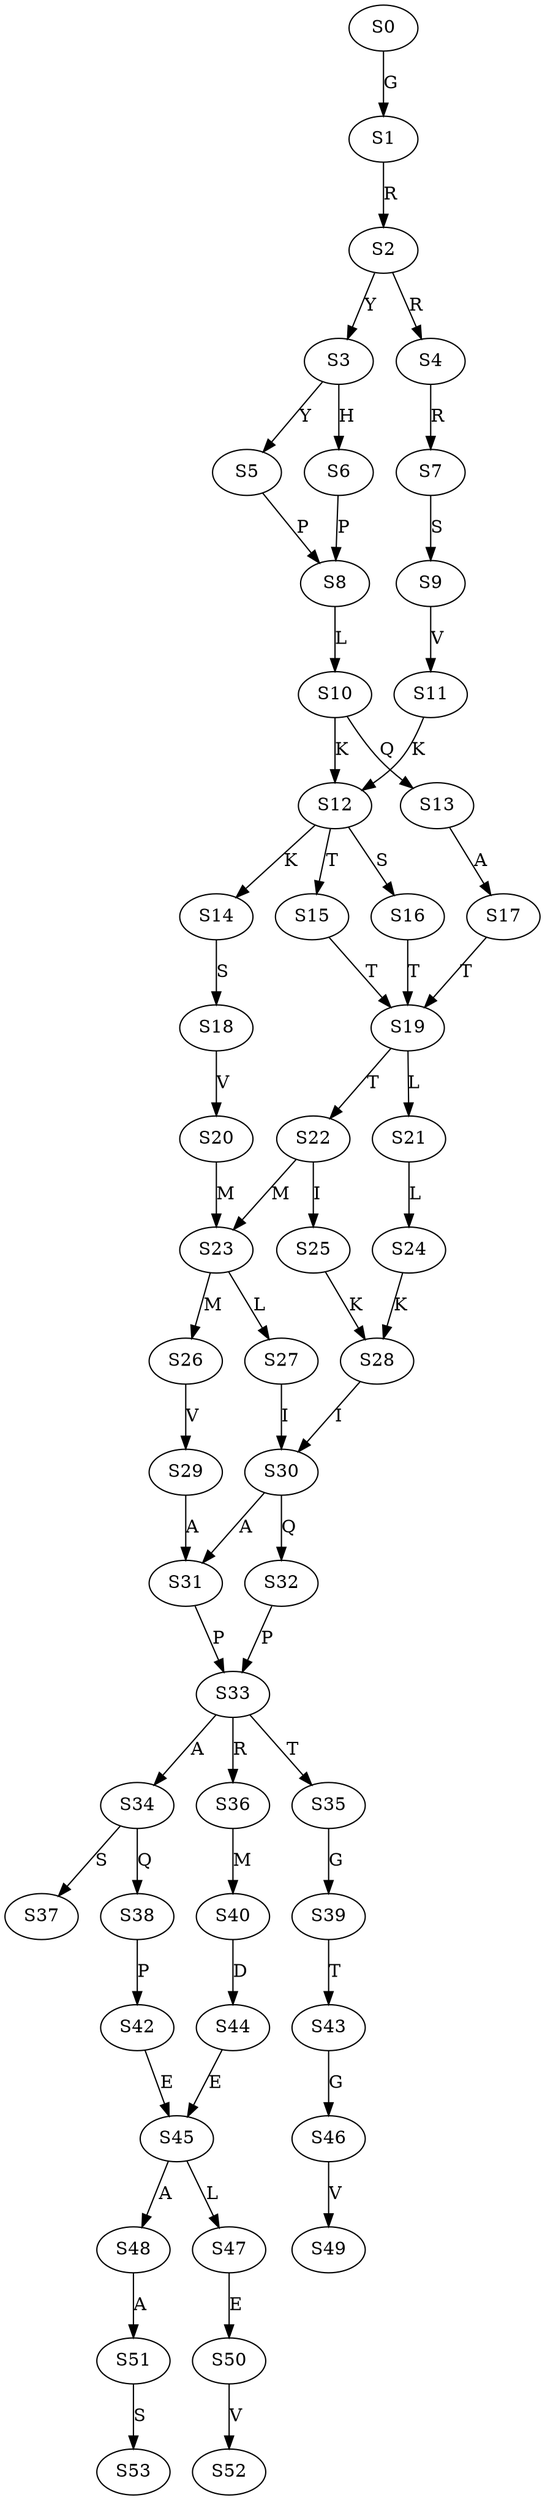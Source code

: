 strict digraph  {
	S0 -> S1 [ label = G ];
	S1 -> S2 [ label = R ];
	S2 -> S3 [ label = Y ];
	S2 -> S4 [ label = R ];
	S3 -> S5 [ label = Y ];
	S3 -> S6 [ label = H ];
	S4 -> S7 [ label = R ];
	S5 -> S8 [ label = P ];
	S6 -> S8 [ label = P ];
	S7 -> S9 [ label = S ];
	S8 -> S10 [ label = L ];
	S9 -> S11 [ label = V ];
	S10 -> S12 [ label = K ];
	S10 -> S13 [ label = Q ];
	S11 -> S12 [ label = K ];
	S12 -> S14 [ label = K ];
	S12 -> S15 [ label = T ];
	S12 -> S16 [ label = S ];
	S13 -> S17 [ label = A ];
	S14 -> S18 [ label = S ];
	S15 -> S19 [ label = T ];
	S16 -> S19 [ label = T ];
	S17 -> S19 [ label = T ];
	S18 -> S20 [ label = V ];
	S19 -> S21 [ label = L ];
	S19 -> S22 [ label = T ];
	S20 -> S23 [ label = M ];
	S21 -> S24 [ label = L ];
	S22 -> S25 [ label = I ];
	S22 -> S23 [ label = M ];
	S23 -> S26 [ label = M ];
	S23 -> S27 [ label = L ];
	S24 -> S28 [ label = K ];
	S25 -> S28 [ label = K ];
	S26 -> S29 [ label = V ];
	S27 -> S30 [ label = I ];
	S28 -> S30 [ label = I ];
	S29 -> S31 [ label = A ];
	S30 -> S31 [ label = A ];
	S30 -> S32 [ label = Q ];
	S31 -> S33 [ label = P ];
	S32 -> S33 [ label = P ];
	S33 -> S34 [ label = A ];
	S33 -> S35 [ label = T ];
	S33 -> S36 [ label = R ];
	S34 -> S37 [ label = S ];
	S34 -> S38 [ label = Q ];
	S35 -> S39 [ label = G ];
	S36 -> S40 [ label = M ];
	S38 -> S42 [ label = P ];
	S39 -> S43 [ label = T ];
	S40 -> S44 [ label = D ];
	S42 -> S45 [ label = E ];
	S43 -> S46 [ label = G ];
	S44 -> S45 [ label = E ];
	S45 -> S47 [ label = L ];
	S45 -> S48 [ label = A ];
	S46 -> S49 [ label = V ];
	S47 -> S50 [ label = E ];
	S48 -> S51 [ label = A ];
	S50 -> S52 [ label = V ];
	S51 -> S53 [ label = S ];
}
